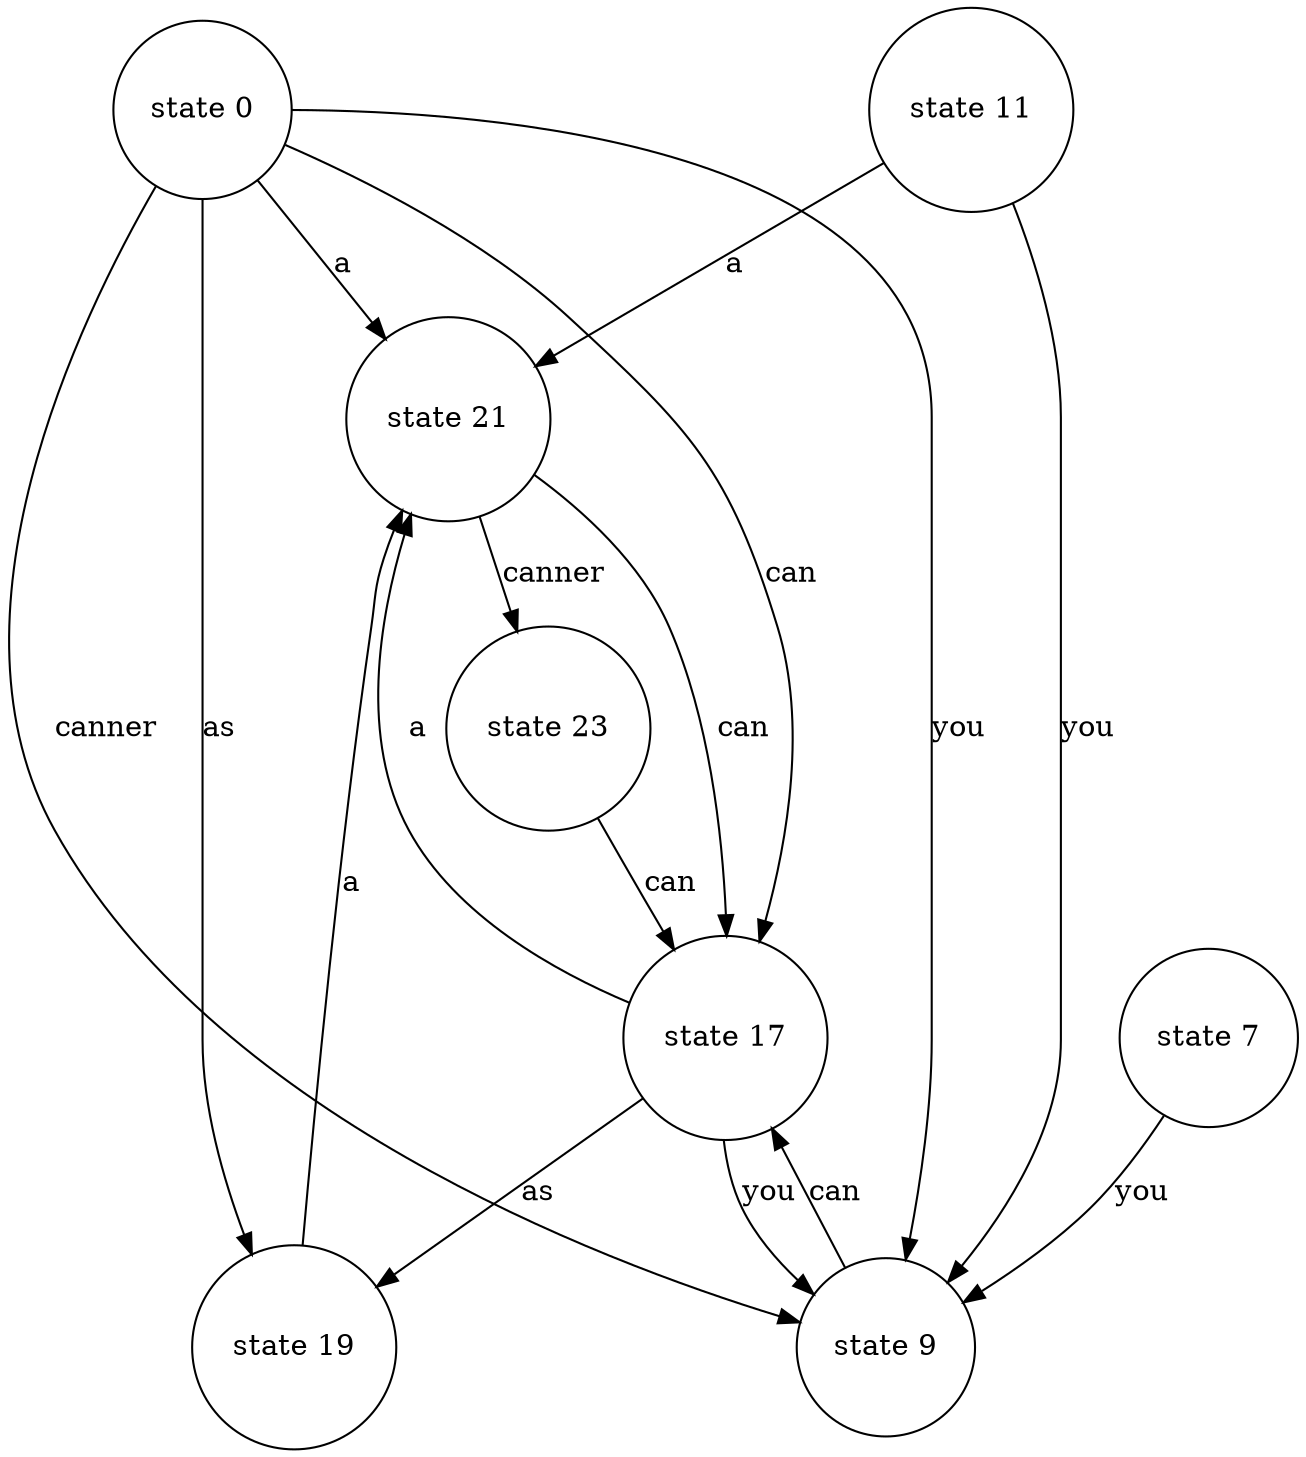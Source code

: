 digraph abc{ 
node [shape = circle, ordering=out];"state 11" -> "state 21" [ label="a" ]; 
"state 11" -> "state 9" [ label="you" ]; 
"state 7" -> "state 9" [ label="you" ]; 
"state 19" -> "state 21" [ label="a" ]; 
"state 0" -> "state 21" [ label="a" ]; 
"state 0" -> "state 9" [ label="canner" ]; 
"state 0" -> "state 19" [ label="as" ]; 
"state 0" -> "state 17" [ label="can" ]; 
"state 0" -> "state 9" [ label="you" ]; 
"state 23" -> "state 17" [ label="can" ]; 
"state 17" -> "state 21" [ label="a" ]; 
"state 17" -> "state 19" [ label="as" ]; 
"state 17" -> "state 9" [ label="you" ]; 
"state 21" -> "state 23" [ label="canner" ]; 
"state 21" -> "state 17" [ label="can" ]; 
"state 9" -> "state 17" [ label="can" ]; 
}